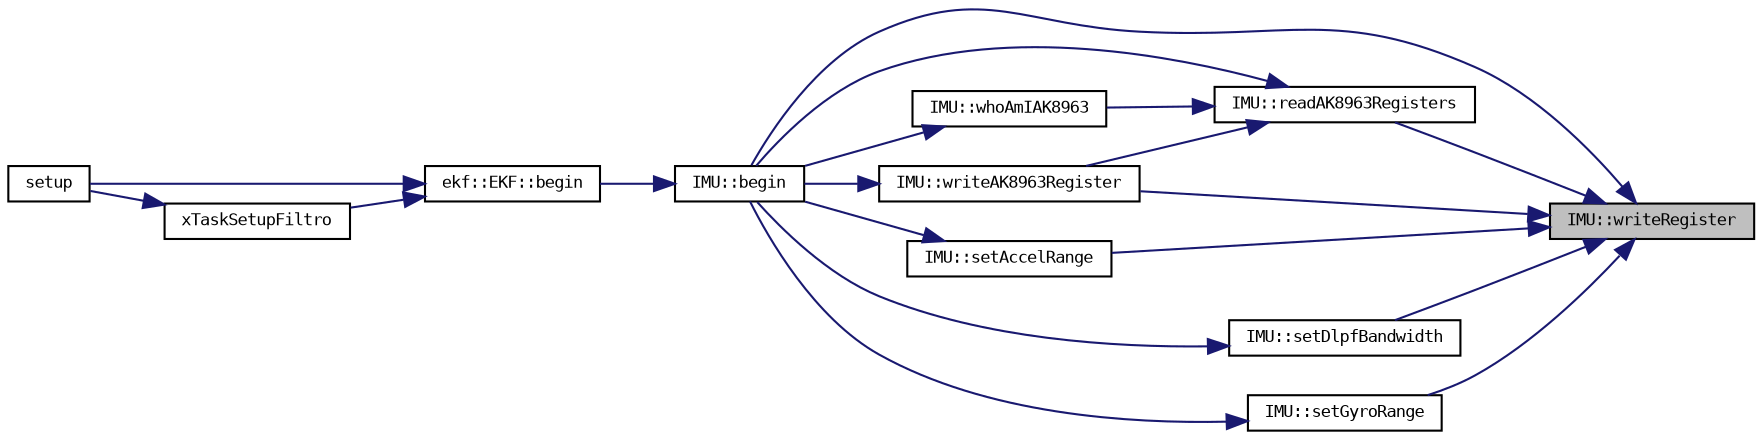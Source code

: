 digraph "IMU::writeRegister"
{
 // LATEX_PDF_SIZE
  bgcolor="transparent";
  edge [fontname="DejaVuSansMono",fontsize="8",labelfontname="DejaVuSansMono",labelfontsize="8"];
  node [fontname="DejaVuSansMono",fontsize="8",shape=record];
  rankdir="RL";
  Node1 [label="IMU::writeRegister",height=0.2,width=0.4,color="black", fillcolor="grey75", style="filled", fontcolor="black",tooltip=" "];
  Node1 -> Node2 [dir="back",color="midnightblue",fontsize="8",style="solid",fontname="DejaVuSansMono"];
  Node2 [label="IMU::begin",height=0.2,width=0.4,color="black",URL="$classIMU.html#ae0d964d2f8ec122be068c41b84bc18a8",tooltip=" "];
  Node2 -> Node3 [dir="back",color="midnightblue",fontsize="8",style="solid",fontname="DejaVuSansMono"];
  Node3 [label="ekf::EKF::begin",height=0.2,width=0.4,color="black",URL="$classekf_1_1EKF.html#a4a6998123529ab0d0844ad21419fc895",tooltip="Inicializacao do filtro de Kalman."];
  Node3 -> Node4 [dir="back",color="midnightblue",fontsize="8",style="solid",fontname="DejaVuSansMono"];
  Node4 [label="setup",height=0.2,width=0.4,color="black",URL="$main_8cpp.html#a4fc01d736fe50cf5b977f755b675f11d",tooltip=" "];
  Node3 -> Node5 [dir="back",color="midnightblue",fontsize="8",style="solid",fontname="DejaVuSansMono"];
  Node5 [label="xTaskSetupFiltro",height=0.2,width=0.4,color="black",URL="$main_8cpp.html#a1d67803bd6f9b50c1e3686650e280f68",tooltip=" "];
  Node5 -> Node4 [dir="back",color="midnightblue",fontsize="8",style="solid",fontname="DejaVuSansMono"];
  Node1 -> Node6 [dir="back",color="midnightblue",fontsize="8",style="solid",fontname="DejaVuSansMono"];
  Node6 [label="IMU::readAK8963Registers",height=0.2,width=0.4,color="black",URL="$classIMU.html#a914f8b4262fba70e6d8fd0e584fa7996",tooltip=" "];
  Node6 -> Node2 [dir="back",color="midnightblue",fontsize="8",style="solid",fontname="DejaVuSansMono"];
  Node6 -> Node7 [dir="back",color="midnightblue",fontsize="8",style="solid",fontname="DejaVuSansMono"];
  Node7 [label="IMU::whoAmIAK8963",height=0.2,width=0.4,color="black",URL="$classIMU.html#acd2af48f4eb0a0321080332016e3c1f7",tooltip=" "];
  Node7 -> Node2 [dir="back",color="midnightblue",fontsize="8",style="solid",fontname="DejaVuSansMono"];
  Node6 -> Node8 [dir="back",color="midnightblue",fontsize="8",style="solid",fontname="DejaVuSansMono"];
  Node8 [label="IMU::writeAK8963Register",height=0.2,width=0.4,color="black",URL="$classIMU.html#af3b90e0b20d4bd55091be99f7aa67737",tooltip=" "];
  Node8 -> Node2 [dir="back",color="midnightblue",fontsize="8",style="solid",fontname="DejaVuSansMono"];
  Node1 -> Node9 [dir="back",color="midnightblue",fontsize="8",style="solid",fontname="DejaVuSansMono"];
  Node9 [label="IMU::setAccelRange",height=0.2,width=0.4,color="black",URL="$classIMU.html#a5567bbe0d211f1e6d386eb69ffd960a7",tooltip=" "];
  Node9 -> Node2 [dir="back",color="midnightblue",fontsize="8",style="solid",fontname="DejaVuSansMono"];
  Node1 -> Node10 [dir="back",color="midnightblue",fontsize="8",style="solid",fontname="DejaVuSansMono"];
  Node10 [label="IMU::setDlpfBandwidth",height=0.2,width=0.4,color="black",URL="$classIMU.html#a928fa5e2db05bd402a3fa93bd3584527",tooltip=" "];
  Node10 -> Node2 [dir="back",color="midnightblue",fontsize="8",style="solid",fontname="DejaVuSansMono"];
  Node1 -> Node11 [dir="back",color="midnightblue",fontsize="8",style="solid",fontname="DejaVuSansMono"];
  Node11 [label="IMU::setGyroRange",height=0.2,width=0.4,color="black",URL="$classIMU.html#a834f21762003f831e5e632cc7974ba75",tooltip=" "];
  Node11 -> Node2 [dir="back",color="midnightblue",fontsize="8",style="solid",fontname="DejaVuSansMono"];
  Node1 -> Node8 [dir="back",color="midnightblue",fontsize="8",style="solid",fontname="DejaVuSansMono"];
}
